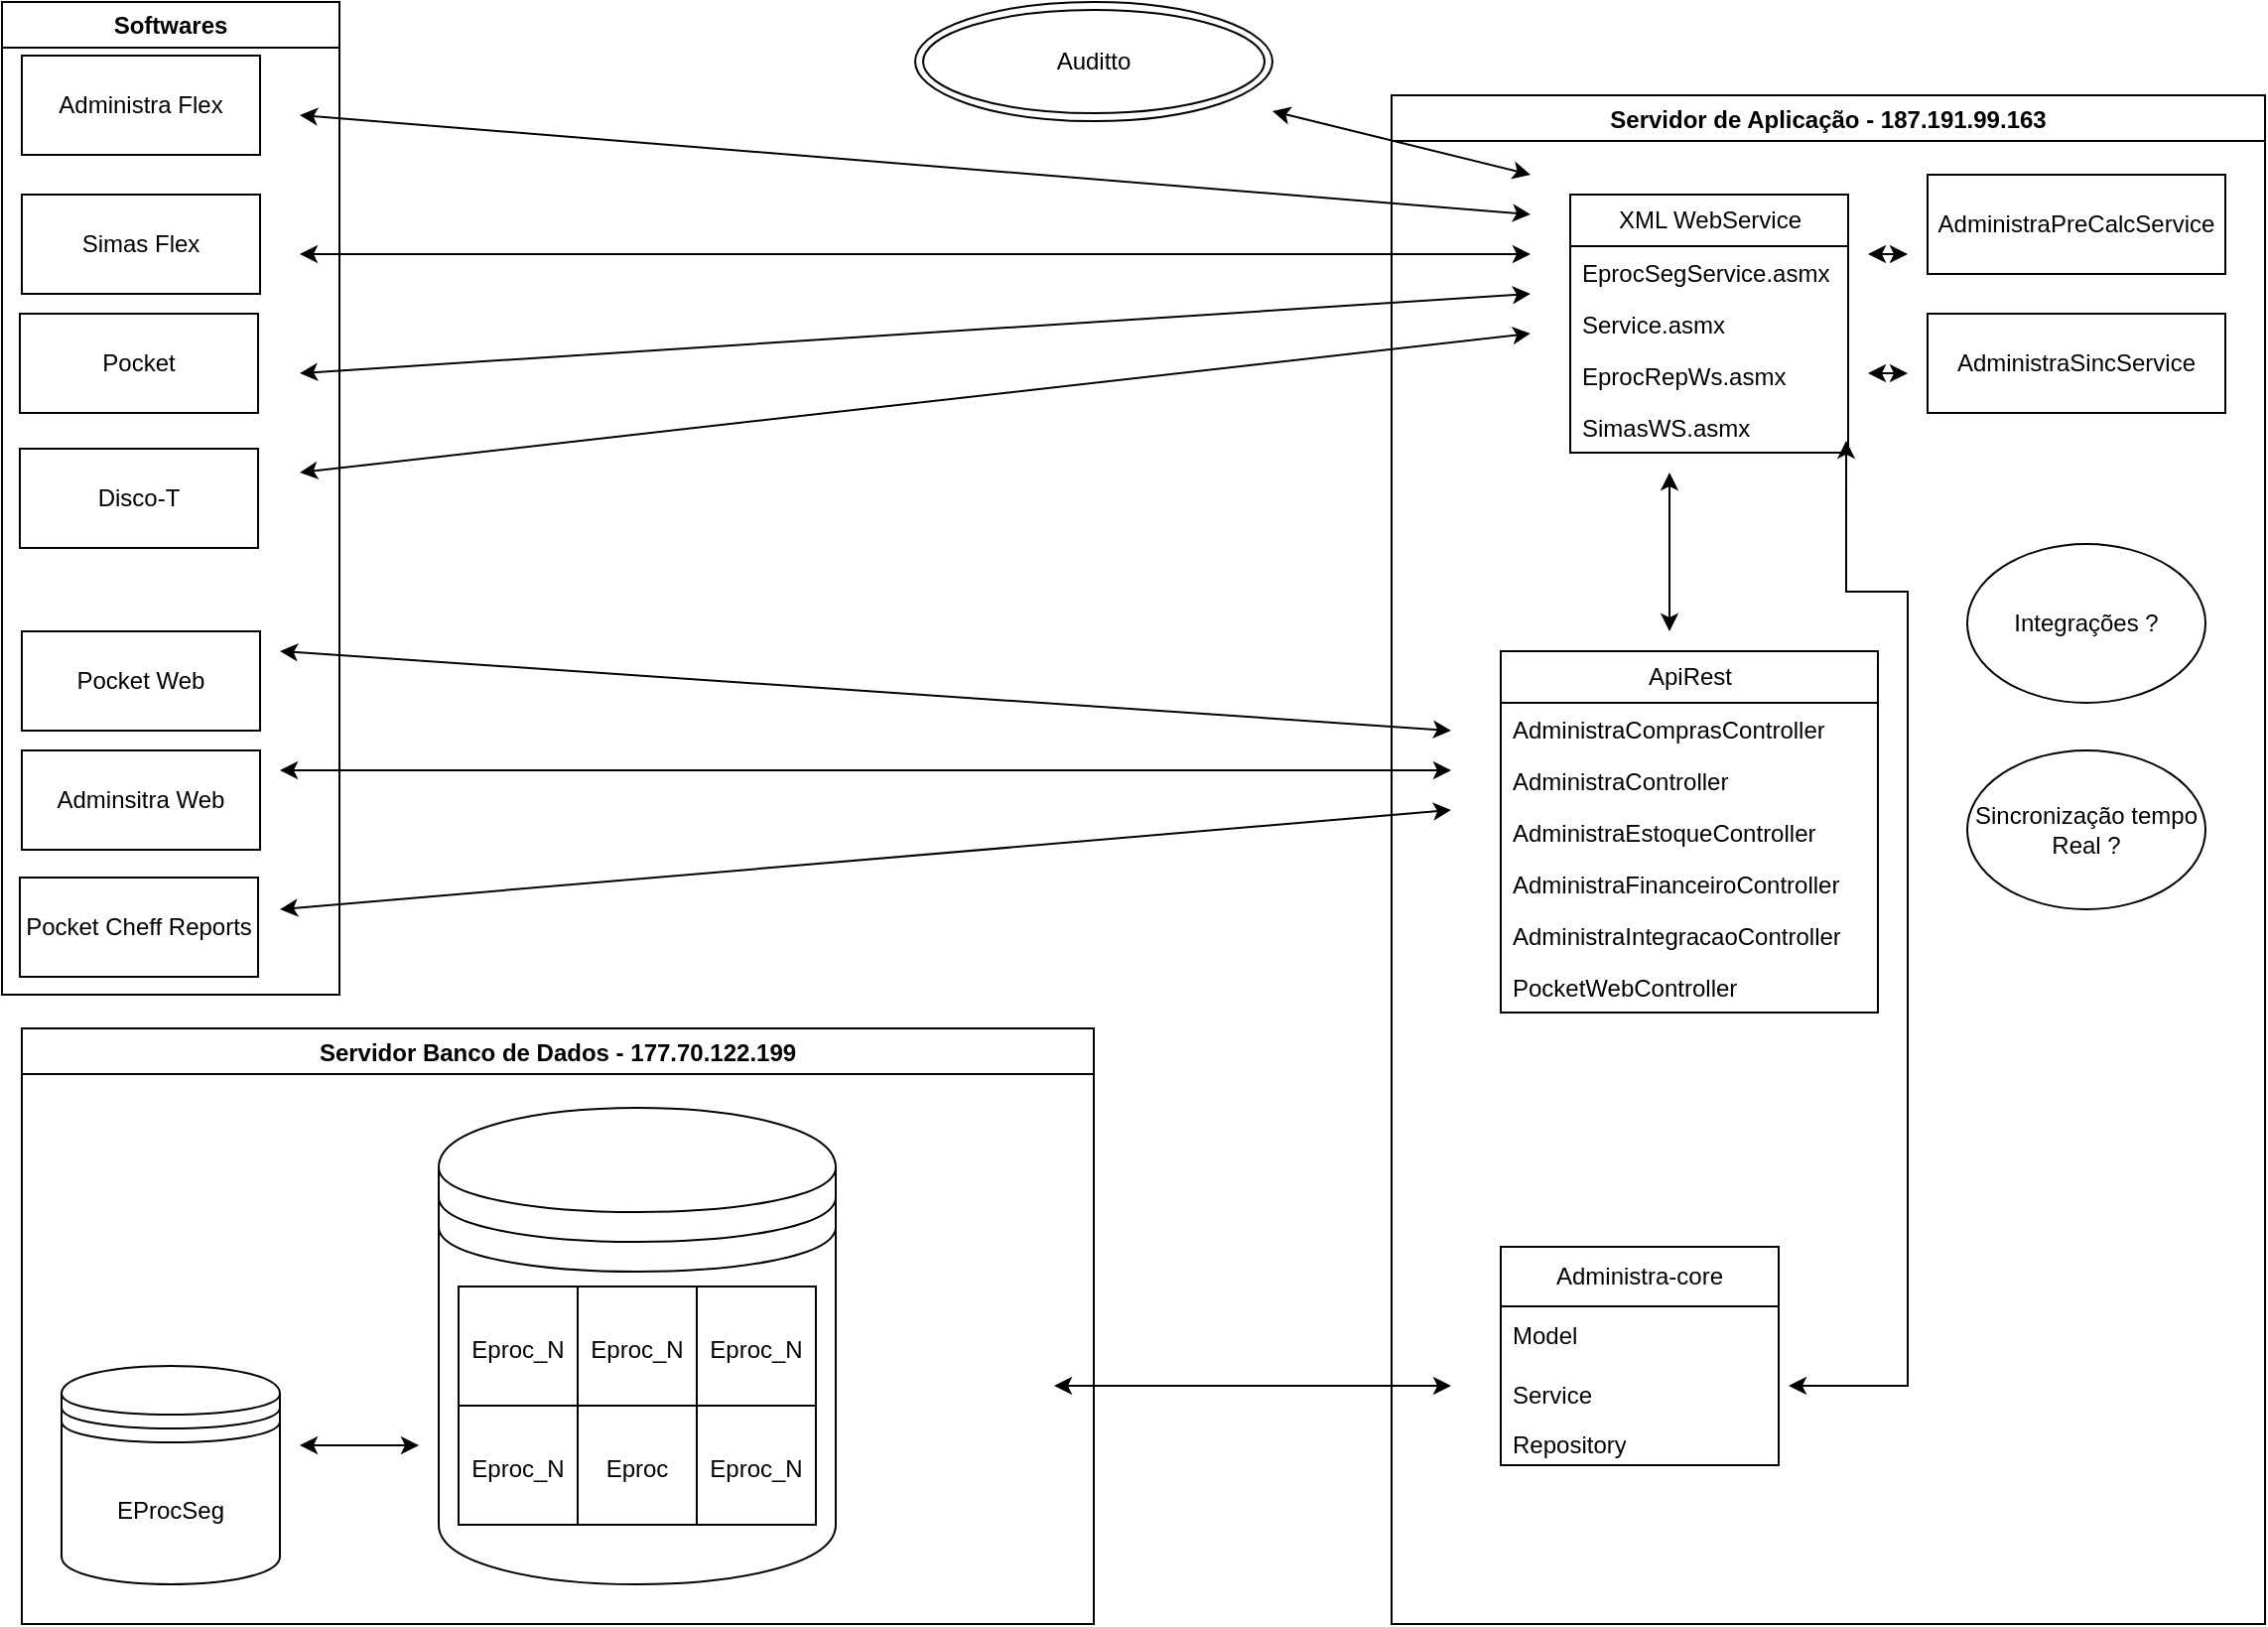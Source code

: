 <mxfile version="21.6.5" type="github">
  <diagram id="6a731a19-8d31-9384-78a2-239565b7b9f0" name="Page-1">
    <mxGraphModel dx="1434" dy="1601" grid="1" gridSize="10" guides="1" tooltips="1" connect="1" arrows="1" fold="1" page="1" pageScale="1" pageWidth="1169" pageHeight="827" background="none" math="0" shadow="0">
      <root>
        <mxCell id="0" />
        <mxCell id="1" parent="0" />
        <mxCell id="UgG5REFlC_BB2Rdx2z05-145" value="Servidor de Aplicação - 187.191.99.163" style="swimlane;" parent="1" vertex="1">
          <mxGeometry x="710" y="-780" width="440" height="770" as="geometry">
            <mxRectangle x="710" y="-810" width="260" height="30" as="alternateBounds" />
          </mxGeometry>
        </mxCell>
        <mxCell id="UgG5REFlC_BB2Rdx2z05-62" value="Administra-core&lt;br&gt;" style="swimlane;fontStyle=0;childLayout=stackLayout;horizontal=1;startSize=30;horizontalStack=0;resizeParent=1;resizeParentMax=0;resizeLast=0;collapsible=1;marginBottom=0;whiteSpace=wrap;html=1;" parent="UgG5REFlC_BB2Rdx2z05-145" vertex="1">
          <mxGeometry x="55" y="580" width="140" height="110" as="geometry">
            <mxRectangle x="400" y="697" width="120" height="30" as="alternateBounds" />
          </mxGeometry>
        </mxCell>
        <mxCell id="UgG5REFlC_BB2Rdx2z05-63" value="Model&lt;br&gt;" style="text;strokeColor=none;fillColor=none;align=left;verticalAlign=middle;spacingLeft=4;spacingRight=4;overflow=hidden;points=[[0,0.5],[1,0.5]];portConstraint=eastwest;rotatable=0;whiteSpace=wrap;html=1;" parent="UgG5REFlC_BB2Rdx2z05-62" vertex="1">
          <mxGeometry y="30" width="140" height="30" as="geometry" />
        </mxCell>
        <mxCell id="UgG5REFlC_BB2Rdx2z05-64" value="Service" style="text;strokeColor=none;fillColor=none;align=left;verticalAlign=middle;spacingLeft=4;spacingRight=4;overflow=hidden;points=[[0,0.5],[1,0.5]];portConstraint=eastwest;rotatable=0;whiteSpace=wrap;html=1;" parent="UgG5REFlC_BB2Rdx2z05-62" vertex="1">
          <mxGeometry y="60" width="140" height="30" as="geometry" />
        </mxCell>
        <mxCell id="UgG5REFlC_BB2Rdx2z05-65" value="Repository&lt;br&gt;" style="text;strokeColor=none;fillColor=none;align=left;verticalAlign=middle;spacingLeft=4;spacingRight=4;overflow=hidden;points=[[0,0.5],[1,0.5]];portConstraint=eastwest;rotatable=0;whiteSpace=wrap;html=1;" parent="UgG5REFlC_BB2Rdx2z05-62" vertex="1">
          <mxGeometry y="90" width="140" height="20" as="geometry" />
        </mxCell>
        <mxCell id="UgG5REFlC_BB2Rdx2z05-130" style="edgeStyle=elbowEdgeStyle;rounded=0;orthogonalLoop=1;jettySize=auto;html=1;startArrow=none;endArrow=none;exitX=0;exitY=0.75;exitDx=0;exitDy=0;" parent="UgG5REFlC_BB2Rdx2z05-145" edge="1">
          <mxGeometry relative="1" as="geometry">
            <mxPoint x="55" y="167.5" as="sourcePoint" />
            <mxPoint x="55" y="167.5" as="targetPoint" />
          </mxGeometry>
        </mxCell>
        <mxCell id="UgG5REFlC_BB2Rdx2z05-164" value="ApiRest" style="swimlane;fontStyle=0;childLayout=stackLayout;horizontal=1;startSize=26;fillColor=none;horizontalStack=0;resizeParent=1;resizeParentMax=0;resizeLast=0;collapsible=1;marginBottom=0;html=1;" parent="UgG5REFlC_BB2Rdx2z05-145" vertex="1">
          <mxGeometry x="55" y="280" width="190" height="182" as="geometry">
            <mxRectangle x="55" y="280" width="80" height="30" as="alternateBounds" />
          </mxGeometry>
        </mxCell>
        <mxCell id="UgG5REFlC_BB2Rdx2z05-172" value="AdministraComprasController" style="text;strokeColor=none;fillColor=none;align=left;verticalAlign=top;spacingLeft=4;spacingRight=4;overflow=hidden;rotatable=0;points=[[0,0.5],[1,0.5]];portConstraint=eastwest;whiteSpace=wrap;html=1;" parent="UgG5REFlC_BB2Rdx2z05-164" vertex="1">
          <mxGeometry y="26" width="190" height="26" as="geometry" />
        </mxCell>
        <mxCell id="UgG5REFlC_BB2Rdx2z05-165" value="AdministraController" style="text;strokeColor=none;fillColor=none;align=left;verticalAlign=top;spacingLeft=4;spacingRight=4;overflow=hidden;rotatable=0;points=[[0,0.5],[1,0.5]];portConstraint=eastwest;whiteSpace=wrap;html=1;" parent="UgG5REFlC_BB2Rdx2z05-164" vertex="1">
          <mxGeometry y="52" width="190" height="26" as="geometry" />
        </mxCell>
        <mxCell id="UgG5REFlC_BB2Rdx2z05-168" value="AdministraEstoqueController" style="text;strokeColor=none;fillColor=none;align=left;verticalAlign=top;spacingLeft=4;spacingRight=4;overflow=hidden;rotatable=0;points=[[0,0.5],[1,0.5]];portConstraint=eastwest;whiteSpace=wrap;html=1;" parent="UgG5REFlC_BB2Rdx2z05-164" vertex="1">
          <mxGeometry y="78" width="190" height="26" as="geometry" />
        </mxCell>
        <mxCell id="UgG5REFlC_BB2Rdx2z05-167" value="AdministraFinanceiroController" style="text;strokeColor=none;fillColor=none;align=left;verticalAlign=top;spacingLeft=4;spacingRight=4;overflow=hidden;rotatable=0;points=[[0,0.5],[1,0.5]];portConstraint=eastwest;whiteSpace=wrap;html=1;" parent="UgG5REFlC_BB2Rdx2z05-164" vertex="1">
          <mxGeometry y="104" width="190" height="26" as="geometry" />
        </mxCell>
        <mxCell id="UgG5REFlC_BB2Rdx2z05-166" value="AdministraIntegracaoController" style="text;strokeColor=none;fillColor=none;align=left;verticalAlign=top;spacingLeft=4;spacingRight=4;overflow=hidden;rotatable=0;points=[[0,0.5],[1,0.5]];portConstraint=eastwest;whiteSpace=wrap;html=1;" parent="UgG5REFlC_BB2Rdx2z05-164" vertex="1">
          <mxGeometry y="130" width="190" height="26" as="geometry" />
        </mxCell>
        <mxCell id="UgG5REFlC_BB2Rdx2z05-170" value="PocketWebController" style="text;strokeColor=none;fillColor=none;align=left;verticalAlign=top;spacingLeft=4;spacingRight=4;overflow=hidden;rotatable=0;points=[[0,0.5],[1,0.5]];portConstraint=eastwest;whiteSpace=wrap;html=1;" parent="UgG5REFlC_BB2Rdx2z05-164" vertex="1">
          <mxGeometry y="156" width="190" height="26" as="geometry" />
        </mxCell>
        <mxCell id="UgG5REFlC_BB2Rdx2z05-196" value="XML WebService" style="swimlane;fontStyle=0;childLayout=stackLayout;horizontal=1;startSize=26;fillColor=none;horizontalStack=0;resizeParent=1;resizeParentMax=0;resizeLast=0;collapsible=1;marginBottom=0;html=1;" parent="UgG5REFlC_BB2Rdx2z05-145" vertex="1">
          <mxGeometry x="90" y="50" width="140" height="130" as="geometry" />
        </mxCell>
        <mxCell id="UgG5REFlC_BB2Rdx2z05-197" value="EprocSegService.asmx&lt;br&gt;" style="text;strokeColor=none;fillColor=none;align=left;verticalAlign=top;spacingLeft=4;spacingRight=4;overflow=hidden;rotatable=0;points=[[0,0.5],[1,0.5]];portConstraint=eastwest;whiteSpace=wrap;html=1;" parent="UgG5REFlC_BB2Rdx2z05-196" vertex="1">
          <mxGeometry y="26" width="140" height="26" as="geometry" />
        </mxCell>
        <mxCell id="UgG5REFlC_BB2Rdx2z05-198" value="Service.asmx" style="text;strokeColor=none;fillColor=none;align=left;verticalAlign=top;spacingLeft=4;spacingRight=4;overflow=hidden;rotatable=0;points=[[0,0.5],[1,0.5]];portConstraint=eastwest;whiteSpace=wrap;html=1;" parent="UgG5REFlC_BB2Rdx2z05-196" vertex="1">
          <mxGeometry y="52" width="140" height="26" as="geometry" />
        </mxCell>
        <mxCell id="UgG5REFlC_BB2Rdx2z05-207" value="EprocRepWs.asmx" style="text;strokeColor=none;fillColor=none;align=left;verticalAlign=top;spacingLeft=4;spacingRight=4;overflow=hidden;rotatable=0;points=[[0,0.5],[1,0.5]];portConstraint=eastwest;whiteSpace=wrap;html=1;" parent="UgG5REFlC_BB2Rdx2z05-196" vertex="1">
          <mxGeometry y="78" width="140" height="26" as="geometry" />
        </mxCell>
        <mxCell id="UgG5REFlC_BB2Rdx2z05-199" value="SimasWS.asmx" style="text;strokeColor=none;fillColor=none;align=left;verticalAlign=top;spacingLeft=4;spacingRight=4;overflow=hidden;rotatable=0;points=[[0,0.5],[1,0.5]];portConstraint=eastwest;whiteSpace=wrap;html=1;" parent="UgG5REFlC_BB2Rdx2z05-196" vertex="1">
          <mxGeometry y="104" width="140" height="26" as="geometry" />
        </mxCell>
        <mxCell id="UgG5REFlC_BB2Rdx2z05-210" value="" style="endArrow=classic;startArrow=classic;html=1;rounded=0;" parent="UgG5REFlC_BB2Rdx2z05-145" edge="1">
          <mxGeometry width="50" height="50" relative="1" as="geometry">
            <mxPoint x="140" y="270" as="sourcePoint" />
            <mxPoint x="140" y="190" as="targetPoint" />
          </mxGeometry>
        </mxCell>
        <mxCell id="UgG5REFlC_BB2Rdx2z05-220" value="AdministraPreCalcService" style="rounded=0;whiteSpace=wrap;html=1;" parent="UgG5REFlC_BB2Rdx2z05-145" vertex="1">
          <mxGeometry x="270" y="40" width="150" height="50" as="geometry" />
        </mxCell>
        <mxCell id="UgG5REFlC_BB2Rdx2z05-221" value="AdministraSincService" style="rounded=0;whiteSpace=wrap;html=1;" parent="UgG5REFlC_BB2Rdx2z05-145" vertex="1">
          <mxGeometry x="270" y="110" width="150" height="50" as="geometry" />
        </mxCell>
        <mxCell id="UgG5REFlC_BB2Rdx2z05-223" value="" style="endArrow=classic;startArrow=classic;html=1;rounded=0;" parent="UgG5REFlC_BB2Rdx2z05-145" edge="1">
          <mxGeometry width="50" height="50" relative="1" as="geometry">
            <mxPoint x="240" y="140" as="sourcePoint" />
            <mxPoint x="260" y="140" as="targetPoint" />
            <Array as="points" />
          </mxGeometry>
        </mxCell>
        <mxCell id="UgG5REFlC_BB2Rdx2z05-224" value="" style="endArrow=classic;startArrow=classic;html=1;rounded=0;" parent="UgG5REFlC_BB2Rdx2z05-145" edge="1">
          <mxGeometry width="50" height="50" relative="1" as="geometry">
            <mxPoint x="240" y="80" as="sourcePoint" />
            <mxPoint x="260" y="80" as="targetPoint" />
            <Array as="points" />
          </mxGeometry>
        </mxCell>
        <mxCell id="UgG5REFlC_BB2Rdx2z05-209" value="" style="endArrow=classic;startArrow=classic;html=1;rounded=0;entryX=0.993;entryY=0.769;entryDx=0;entryDy=0;entryPerimeter=0;" parent="UgG5REFlC_BB2Rdx2z05-145" target="UgG5REFlC_BB2Rdx2z05-199" edge="1">
          <mxGeometry width="50" height="50" relative="1" as="geometry">
            <mxPoint x="200" y="650" as="sourcePoint" />
            <mxPoint x="190" y="230" as="targetPoint" />
            <Array as="points">
              <mxPoint x="230" y="650" />
              <mxPoint x="260" y="650" />
              <mxPoint x="260" y="500" />
              <mxPoint x="260" y="250" />
              <mxPoint x="229" y="250" />
            </Array>
          </mxGeometry>
        </mxCell>
        <mxCell id="qHNFputFKk8opGdO1RCj-1" value="Integrações ?" style="ellipse;whiteSpace=wrap;html=1;" vertex="1" parent="UgG5REFlC_BB2Rdx2z05-145">
          <mxGeometry x="290" y="226" width="120" height="80" as="geometry" />
        </mxCell>
        <mxCell id="qHNFputFKk8opGdO1RCj-2" value="Sincronização tempo Real ?" style="ellipse;whiteSpace=wrap;html=1;" vertex="1" parent="UgG5REFlC_BB2Rdx2z05-145">
          <mxGeometry x="290" y="330" width="120" height="80" as="geometry" />
        </mxCell>
        <mxCell id="UgG5REFlC_BB2Rdx2z05-149" value="Servidor Banco de Dados - 177.70.122.199" style="swimlane;" parent="1" vertex="1">
          <mxGeometry x="20" y="-310" width="540" height="300" as="geometry" />
        </mxCell>
        <mxCell id="UgG5REFlC_BB2Rdx2z05-148" value="EProcSeg" style="shape=datastore;whiteSpace=wrap;html=1;" parent="UgG5REFlC_BB2Rdx2z05-149" vertex="1">
          <mxGeometry x="20" y="170" width="110" height="110" as="geometry" />
        </mxCell>
        <mxCell id="UgG5REFlC_BB2Rdx2z05-163" value="" style="shape=datastore;whiteSpace=wrap;html=1;" parent="UgG5REFlC_BB2Rdx2z05-149" vertex="1">
          <mxGeometry x="210" y="40" width="200" height="240" as="geometry" />
        </mxCell>
        <mxCell id="UgG5REFlC_BB2Rdx2z05-175" value="" style="shape=table;startSize=0;container=1;collapsible=0;childLayout=tableLayout;fontSize=16;" parent="UgG5REFlC_BB2Rdx2z05-149" vertex="1">
          <mxGeometry x="220" y="130" width="180" height="120" as="geometry" />
        </mxCell>
        <mxCell id="UgG5REFlC_BB2Rdx2z05-176" value="" style="shape=tableRow;horizontal=0;startSize=0;swimlaneHead=0;swimlaneBody=0;strokeColor=inherit;top=0;left=0;bottom=0;right=0;collapsible=0;dropTarget=0;fillColor=none;points=[[0,0.5],[1,0.5]];portConstraint=eastwest;fontSize=16;" parent="UgG5REFlC_BB2Rdx2z05-175" vertex="1">
          <mxGeometry width="180" height="60" as="geometry" />
        </mxCell>
        <mxCell id="UgG5REFlC_BB2Rdx2z05-177" value="&lt;font style=&quot;font-size: 12px;&quot;&gt;Eproc_N&lt;/font&gt;" style="shape=partialRectangle;html=1;whiteSpace=wrap;connectable=0;strokeColor=inherit;overflow=hidden;fillColor=none;top=0;left=0;bottom=0;right=0;pointerEvents=1;fontSize=16;" parent="UgG5REFlC_BB2Rdx2z05-176" vertex="1">
          <mxGeometry width="60" height="60" as="geometry">
            <mxRectangle width="60" height="60" as="alternateBounds" />
          </mxGeometry>
        </mxCell>
        <mxCell id="UgG5REFlC_BB2Rdx2z05-178" value="&lt;font style=&quot;font-size: 12px;&quot;&gt;Eproc_N&lt;/font&gt;" style="shape=partialRectangle;html=1;whiteSpace=wrap;connectable=0;strokeColor=inherit;overflow=hidden;fillColor=none;top=0;left=0;bottom=0;right=0;pointerEvents=1;fontSize=16;" parent="UgG5REFlC_BB2Rdx2z05-176" vertex="1">
          <mxGeometry x="60" width="60" height="60" as="geometry">
            <mxRectangle width="60" height="60" as="alternateBounds" />
          </mxGeometry>
        </mxCell>
        <mxCell id="UgG5REFlC_BB2Rdx2z05-179" value="&lt;font style=&quot;font-size: 12px;&quot;&gt;Eproc_N&lt;/font&gt;" style="shape=partialRectangle;html=1;whiteSpace=wrap;connectable=0;strokeColor=inherit;overflow=hidden;fillColor=none;top=0;left=0;bottom=0;right=0;pointerEvents=1;fontSize=16;" parent="UgG5REFlC_BB2Rdx2z05-176" vertex="1">
          <mxGeometry x="120" width="60" height="60" as="geometry">
            <mxRectangle width="60" height="60" as="alternateBounds" />
          </mxGeometry>
        </mxCell>
        <mxCell id="UgG5REFlC_BB2Rdx2z05-180" value="" style="shape=tableRow;horizontal=0;startSize=0;swimlaneHead=0;swimlaneBody=0;strokeColor=inherit;top=0;left=0;bottom=0;right=0;collapsible=0;dropTarget=0;fillColor=none;points=[[0,0.5],[1,0.5]];portConstraint=eastwest;fontSize=16;" parent="UgG5REFlC_BB2Rdx2z05-175" vertex="1">
          <mxGeometry y="60" width="180" height="60" as="geometry" />
        </mxCell>
        <mxCell id="UgG5REFlC_BB2Rdx2z05-181" value="&lt;font style=&quot;font-size: 12px;&quot;&gt;Eproc_N&lt;/font&gt;" style="shape=partialRectangle;html=1;whiteSpace=wrap;connectable=0;strokeColor=inherit;overflow=hidden;fillColor=none;top=0;left=0;bottom=0;right=0;pointerEvents=1;fontSize=16;" parent="UgG5REFlC_BB2Rdx2z05-180" vertex="1">
          <mxGeometry width="60" height="60" as="geometry">
            <mxRectangle width="60" height="60" as="alternateBounds" />
          </mxGeometry>
        </mxCell>
        <mxCell id="UgG5REFlC_BB2Rdx2z05-182" value="&lt;font style=&quot;font-size: 12px;&quot;&gt;Eproc&lt;/font&gt;" style="shape=partialRectangle;html=1;whiteSpace=wrap;connectable=0;strokeColor=inherit;overflow=hidden;fillColor=none;top=0;left=0;bottom=0;right=0;pointerEvents=1;fontSize=16;" parent="UgG5REFlC_BB2Rdx2z05-180" vertex="1">
          <mxGeometry x="60" width="60" height="60" as="geometry">
            <mxRectangle width="60" height="60" as="alternateBounds" />
          </mxGeometry>
        </mxCell>
        <mxCell id="UgG5REFlC_BB2Rdx2z05-183" value="&lt;font style=&quot;font-size: 12px;&quot;&gt;Eproc_N&lt;/font&gt;" style="shape=partialRectangle;html=1;whiteSpace=wrap;connectable=0;strokeColor=inherit;overflow=hidden;fillColor=none;top=0;left=0;bottom=0;right=0;pointerEvents=1;fontSize=16;" parent="UgG5REFlC_BB2Rdx2z05-180" vertex="1">
          <mxGeometry x="120" width="60" height="60" as="geometry">
            <mxRectangle width="60" height="60" as="alternateBounds" />
          </mxGeometry>
        </mxCell>
        <mxCell id="UgG5REFlC_BB2Rdx2z05-219" value="" style="endArrow=classic;startArrow=classic;html=1;rounded=0;" parent="UgG5REFlC_BB2Rdx2z05-149" edge="1">
          <mxGeometry width="50" height="50" relative="1" as="geometry">
            <mxPoint x="140" y="210" as="sourcePoint" />
            <mxPoint x="200" y="210" as="targetPoint" />
          </mxGeometry>
        </mxCell>
        <mxCell id="UgG5REFlC_BB2Rdx2z05-208" value="" style="endArrow=classic;startArrow=classic;html=1;rounded=0;" parent="1" edge="1">
          <mxGeometry width="50" height="50" relative="1" as="geometry">
            <mxPoint x="540" y="-130" as="sourcePoint" />
            <mxPoint x="740" y="-130" as="targetPoint" />
          </mxGeometry>
        </mxCell>
        <mxCell id="UgG5REFlC_BB2Rdx2z05-212" value="" style="endArrow=classic;startArrow=classic;html=1;rounded=0;" parent="1" edge="1">
          <mxGeometry width="50" height="50" relative="1" as="geometry">
            <mxPoint x="160" y="-590" as="sourcePoint" />
            <mxPoint x="780" y="-660" as="targetPoint" />
          </mxGeometry>
        </mxCell>
        <mxCell id="UgG5REFlC_BB2Rdx2z05-213" value="" style="endArrow=classic;startArrow=classic;html=1;rounded=0;" parent="1" edge="1">
          <mxGeometry width="50" height="50" relative="1" as="geometry">
            <mxPoint x="160" y="-640" as="sourcePoint" />
            <mxPoint x="780" y="-680" as="targetPoint" />
          </mxGeometry>
        </mxCell>
        <mxCell id="UgG5REFlC_BB2Rdx2z05-214" value="" style="endArrow=classic;startArrow=classic;html=1;rounded=0;" parent="1" edge="1">
          <mxGeometry width="50" height="50" relative="1" as="geometry">
            <mxPoint x="160" y="-700" as="sourcePoint" />
            <mxPoint x="780" y="-700" as="targetPoint" />
          </mxGeometry>
        </mxCell>
        <mxCell id="UgG5REFlC_BB2Rdx2z05-215" value="" style="endArrow=classic;startArrow=classic;html=1;rounded=0;" parent="1" edge="1">
          <mxGeometry width="50" height="50" relative="1" as="geometry">
            <mxPoint x="160" y="-770" as="sourcePoint" />
            <mxPoint x="780" y="-720" as="targetPoint" />
          </mxGeometry>
        </mxCell>
        <mxCell id="UgG5REFlC_BB2Rdx2z05-216" value="" style="endArrow=classic;startArrow=classic;html=1;rounded=0;" parent="1" edge="1">
          <mxGeometry width="50" height="50" relative="1" as="geometry">
            <mxPoint x="150" y="-500" as="sourcePoint" />
            <mxPoint x="740" y="-460" as="targetPoint" />
          </mxGeometry>
        </mxCell>
        <mxCell id="UgG5REFlC_BB2Rdx2z05-217" value="" style="endArrow=classic;startArrow=classic;html=1;rounded=0;" parent="1" edge="1">
          <mxGeometry width="50" height="50" relative="1" as="geometry">
            <mxPoint x="150" y="-440" as="sourcePoint" />
            <mxPoint x="740" y="-440" as="targetPoint" />
          </mxGeometry>
        </mxCell>
        <mxCell id="UgG5REFlC_BB2Rdx2z05-218" value="" style="endArrow=classic;startArrow=classic;html=1;rounded=0;" parent="1" edge="1">
          <mxGeometry width="50" height="50" relative="1" as="geometry">
            <mxPoint x="150" y="-370" as="sourcePoint" />
            <mxPoint x="740" y="-420" as="targetPoint" />
          </mxGeometry>
        </mxCell>
        <mxCell id="UgG5REFlC_BB2Rdx2z05-225" value="Auditto" style="ellipse;shape=doubleEllipse;whiteSpace=wrap;html=1;" parent="1" vertex="1">
          <mxGeometry x="470" y="-827" width="180" height="60" as="geometry" />
        </mxCell>
        <mxCell id="UgG5REFlC_BB2Rdx2z05-226" value="" style="endArrow=classic;startArrow=classic;html=1;rounded=0;" parent="1" edge="1">
          <mxGeometry width="50" height="50" relative="1" as="geometry">
            <mxPoint x="650" y="-772" as="sourcePoint" />
            <mxPoint x="780" y="-740" as="targetPoint" />
          </mxGeometry>
        </mxCell>
        <mxCell id="UgG5REFlC_BB2Rdx2z05-227" value="Softwares" style="swimlane;whiteSpace=wrap;html=1;" parent="1" vertex="1">
          <mxGeometry x="10" y="-827" width="170" height="500" as="geometry" />
        </mxCell>
        <mxCell id="UgG5REFlC_BB2Rdx2z05-136" value="Pocket Cheff Reports" style="rounded=0;whiteSpace=wrap;html=1;" parent="UgG5REFlC_BB2Rdx2z05-227" vertex="1">
          <mxGeometry x="9" y="441" width="120" height="50" as="geometry" />
        </mxCell>
        <mxCell id="UgG5REFlC_BB2Rdx2z05-188" value="Adminsitra Web" style="rounded=0;whiteSpace=wrap;html=1;" parent="UgG5REFlC_BB2Rdx2z05-227" vertex="1">
          <mxGeometry x="10" y="377" width="120" height="50" as="geometry" />
        </mxCell>
        <mxCell id="UgG5REFlC_BB2Rdx2z05-135" value="Pocket Web" style="rounded=0;whiteSpace=wrap;html=1;" parent="UgG5REFlC_BB2Rdx2z05-227" vertex="1">
          <mxGeometry x="10" y="317" width="120" height="50" as="geometry" />
        </mxCell>
        <mxCell id="UgG5REFlC_BB2Rdx2z05-174" value="Disco-T" style="rounded=0;whiteSpace=wrap;html=1;" parent="UgG5REFlC_BB2Rdx2z05-227" vertex="1">
          <mxGeometry x="9" y="225" width="120" height="50" as="geometry" />
        </mxCell>
        <mxCell id="UgG5REFlC_BB2Rdx2z05-173" value="Pocket" style="rounded=0;whiteSpace=wrap;html=1;" parent="UgG5REFlC_BB2Rdx2z05-227" vertex="1">
          <mxGeometry x="9" y="157" width="120" height="50" as="geometry" />
        </mxCell>
        <mxCell id="UgG5REFlC_BB2Rdx2z05-134" value="Simas Flex" style="rounded=0;whiteSpace=wrap;html=1;" parent="UgG5REFlC_BB2Rdx2z05-227" vertex="1">
          <mxGeometry x="10" y="97" width="120" height="50" as="geometry" />
        </mxCell>
        <mxCell id="UgG5REFlC_BB2Rdx2z05-133" value="Administra Flex" style="rounded=0;whiteSpace=wrap;html=1;" parent="UgG5REFlC_BB2Rdx2z05-227" vertex="1">
          <mxGeometry x="10" y="27" width="120" height="50" as="geometry" />
        </mxCell>
      </root>
    </mxGraphModel>
  </diagram>
</mxfile>
